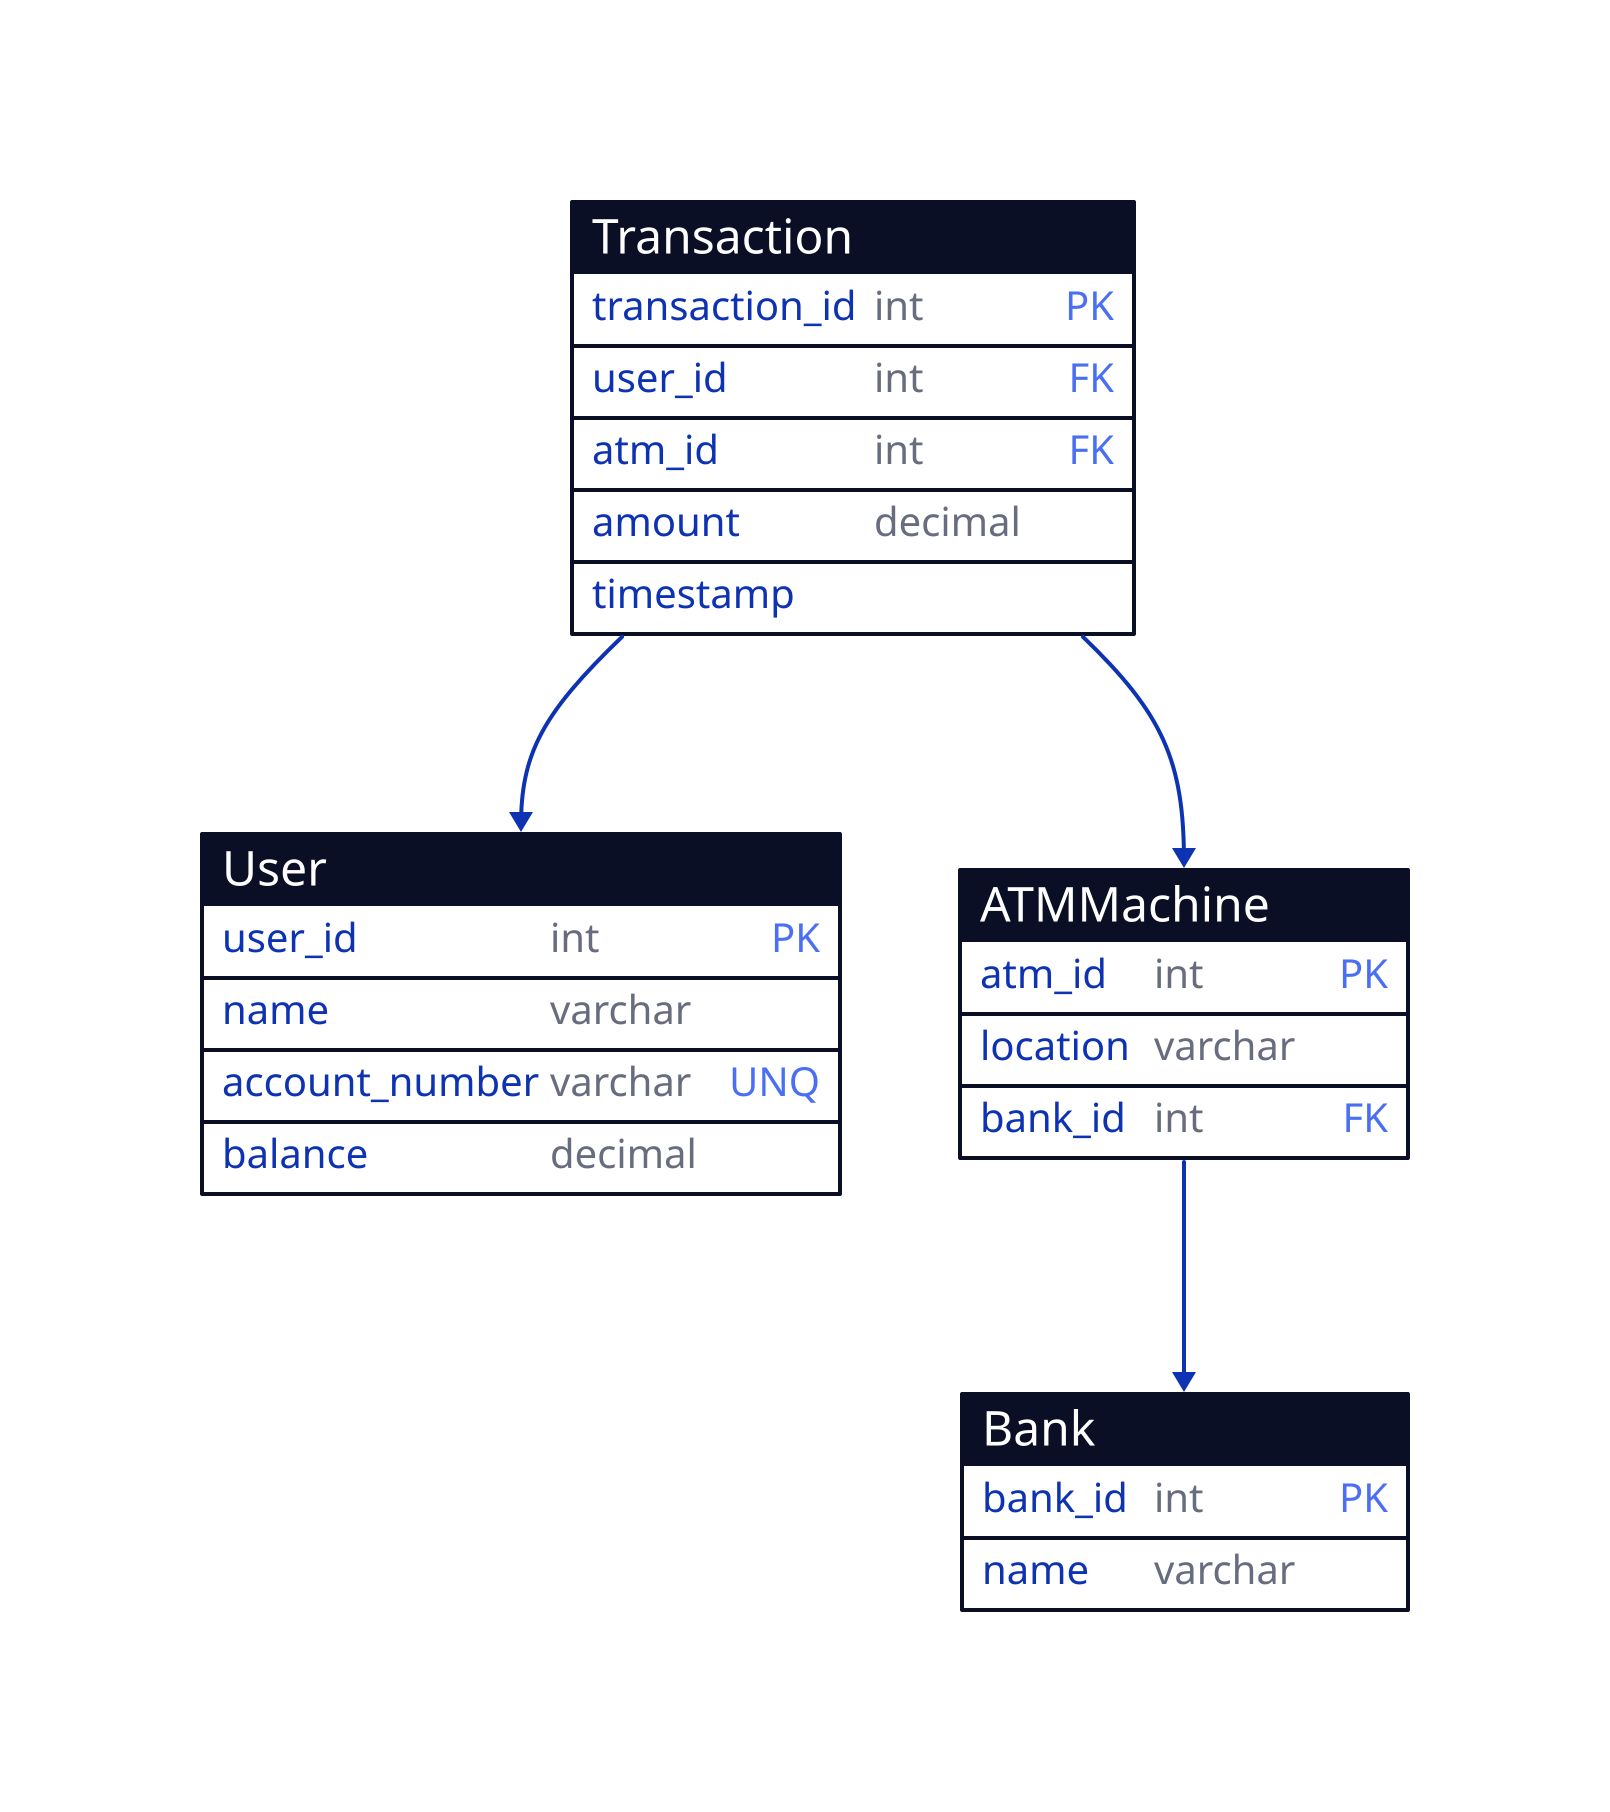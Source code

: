 User: {
  shape: sql_table
  user_id: int {constraint: primary_key}
  name: varchar
  account_number: varchar {constraint: unique}
  balance: decimal
}

Bank: {
  shape: sql_table
  bank_id: int {constraint: primary_key}
  name: varchar
}

ATMMachine: {
  shape: sql_table
  atm_id: int {constraint: primary_key}
  location: varchar
  bank_id: int {constraint: foreign_key}
}

Transaction: {
  shape: sql_table
  transaction_id: int {constraint: primary_key}
  user_id: int {constraint: foreign_key}
  atm_id: int {constraint: foreign_key}
  amount: decimal
  timestamp: timestamp
}

# Define Relationships

ATMMachine.bank_id -> Bank.bank_id
Transaction.user_id -> User.user_id
Transaction.atm_id -> ATMMachine.atm_id

